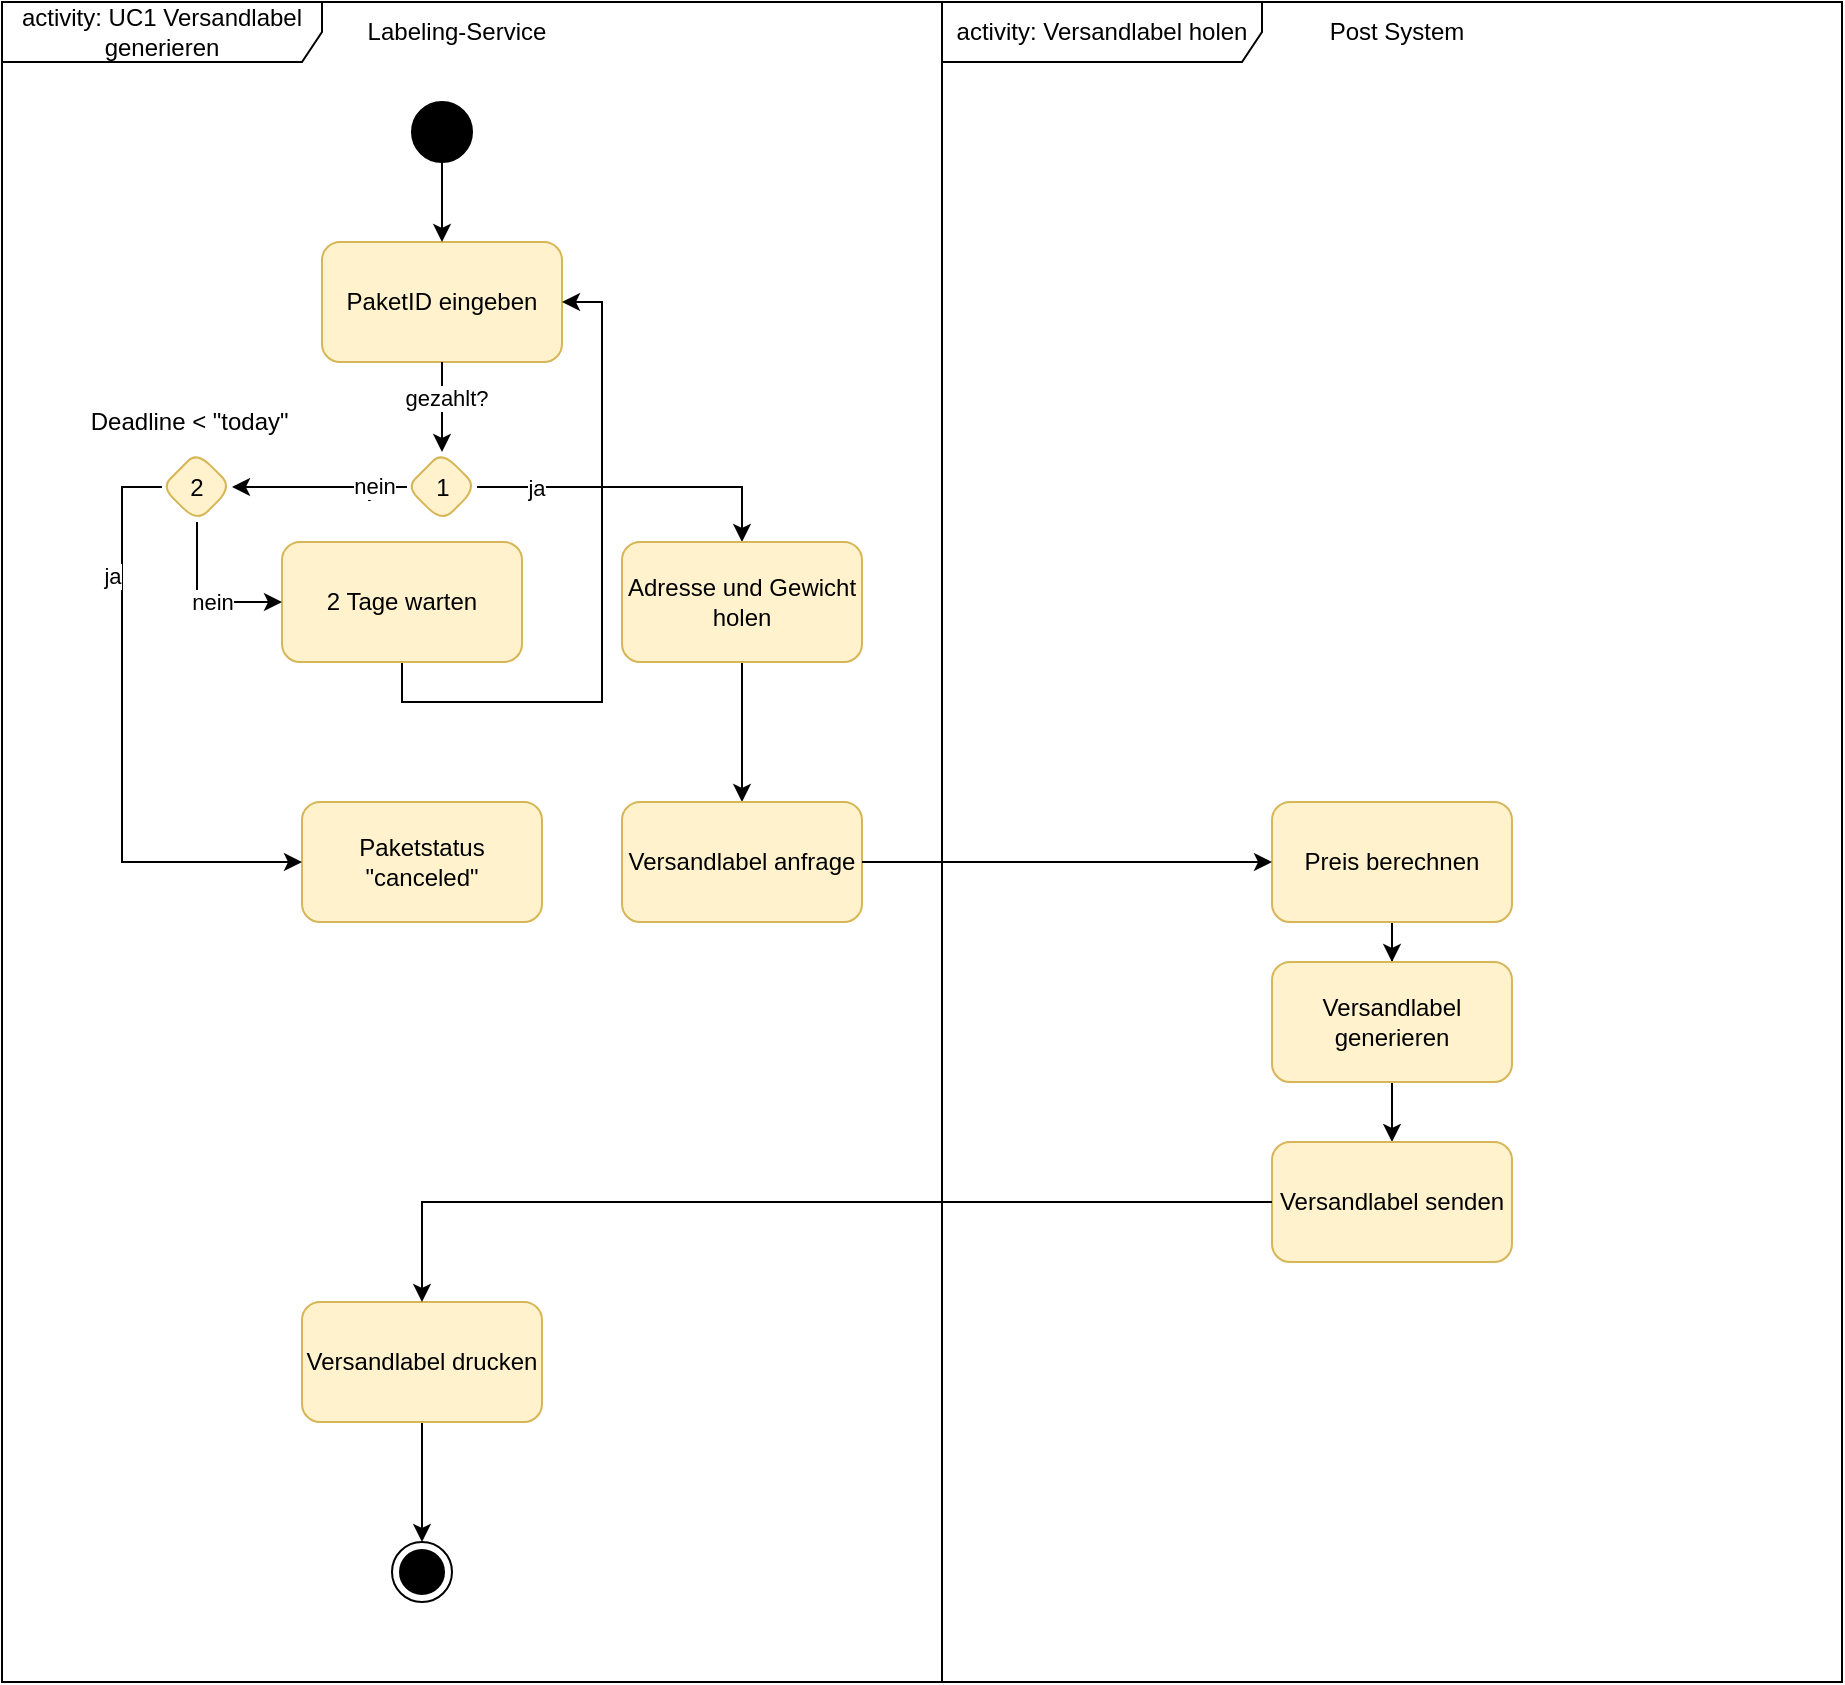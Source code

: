 <mxfile version="22.1.11" type="github">
  <diagram name="Seite-1" id="18Wy0e9a14y2iKfFiZvs">
    <mxGraphModel dx="1518" dy="681" grid="1" gridSize="10" guides="1" tooltips="1" connect="1" arrows="1" fold="1" page="1" pageScale="1" pageWidth="827" pageHeight="1169" math="0" shadow="0">
      <root>
        <mxCell id="0" />
        <mxCell id="1" parent="0" />
        <mxCell id="7-9NOZU4NKzgfEW0f55U-1" value="activity: UC1 Versandlabel generieren" style="shape=umlFrame;whiteSpace=wrap;html=1;pointerEvents=0;recursiveResize=0;container=1;collapsible=0;width=160;" parent="1" vertex="1">
          <mxGeometry x="90" y="50" width="470" height="840" as="geometry" />
        </mxCell>
        <mxCell id="7-9NOZU4NKzgfEW0f55U-20" value="" style="edgeStyle=orthogonalEdgeStyle;rounded=0;orthogonalLoop=1;jettySize=auto;html=1;entryX=0.5;entryY=0;entryDx=0;entryDy=0;" parent="7-9NOZU4NKzgfEW0f55U-1" source="7-9NOZU4NKzgfEW0f55U-2" target="7-9NOZU4NKzgfEW0f55U-8" edge="1">
          <mxGeometry relative="1" as="geometry">
            <mxPoint x="300" y="315" as="targetPoint" />
          </mxGeometry>
        </mxCell>
        <mxCell id="AlCIt3RjvGgdDV8iWQWg-56" value="ja" style="edgeLabel;html=1;align=center;verticalAlign=middle;resizable=0;points=[];" vertex="1" connectable="0" parent="7-9NOZU4NKzgfEW0f55U-20">
          <mxGeometry x="-0.635" relative="1" as="geometry">
            <mxPoint as="offset" />
          </mxGeometry>
        </mxCell>
        <mxCell id="8ZjAo5hcSu2O5ueR2Of1-4" value="PaketID eingeben" style="rounded=1;whiteSpace=wrap;html=1;fillColor=#fff2cc;strokeColor=#d6b656;" parent="7-9NOZU4NKzgfEW0f55U-1" vertex="1">
          <mxGeometry x="160" y="120" width="120" height="60" as="geometry" />
        </mxCell>
        <mxCell id="7-9NOZU4NKzgfEW0f55U-12" value="Deadline &amp;lt; &quot;today&quot;&amp;nbsp;" style="text;html=1;align=center;verticalAlign=middle;resizable=0;points=[];autosize=1;strokeColor=none;fillColor=none;" parent="7-9NOZU4NKzgfEW0f55U-1" vertex="1">
          <mxGeometry x="30" y="195" width="130" height="30" as="geometry" />
        </mxCell>
        <mxCell id="8ZjAo5hcSu2O5ueR2Of1-1" value="" style="ellipse;whiteSpace=wrap;html=1;fillColor=strokeColor;" parent="7-9NOZU4NKzgfEW0f55U-1" vertex="1">
          <mxGeometry x="205" y="50" width="30" height="30" as="geometry" />
        </mxCell>
        <mxCell id="8ZjAo5hcSu2O5ueR2Of1-5" value="" style="edgeStyle=orthogonalEdgeStyle;rounded=0;orthogonalLoop=1;jettySize=auto;html=1;" parent="7-9NOZU4NKzgfEW0f55U-1" source="8ZjAo5hcSu2O5ueR2Of1-1" target="8ZjAo5hcSu2O5ueR2Of1-4" edge="1">
          <mxGeometry relative="1" as="geometry" />
        </mxCell>
        <mxCell id="8ZjAo5hcSu2O5ueR2Of1-19" value="a" style="ellipse;html=1;shape=endState;fillColor=strokeColor;" parent="7-9NOZU4NKzgfEW0f55U-1" vertex="1">
          <mxGeometry x="195" y="770" width="30" height="30" as="geometry" />
        </mxCell>
        <mxCell id="7-9NOZU4NKzgfEW0f55U-22" value="Paketstatus &quot;canceled&quot;" style="whiteSpace=wrap;html=1;fillColor=#fff2cc;strokeColor=#d6b656;rounded=1;" parent="7-9NOZU4NKzgfEW0f55U-1" vertex="1">
          <mxGeometry x="150" y="400" width="120" height="60" as="geometry" />
        </mxCell>
        <mxCell id="AlCIt3RjvGgdDV8iWQWg-78" style="edgeStyle=orthogonalEdgeStyle;rounded=0;orthogonalLoop=1;jettySize=auto;html=1;exitX=0.5;exitY=1;exitDx=0;exitDy=0;entryX=1;entryY=0.5;entryDx=0;entryDy=0;" edge="1" parent="7-9NOZU4NKzgfEW0f55U-1" source="7-9NOZU4NKzgfEW0f55U-26" target="8ZjAo5hcSu2O5ueR2Of1-4">
          <mxGeometry relative="1" as="geometry">
            <mxPoint x="200" y="370" as="targetPoint" />
          </mxGeometry>
        </mxCell>
        <mxCell id="7-9NOZU4NKzgfEW0f55U-26" value="2 Tage warten" style="whiteSpace=wrap;html=1;fillColor=#fff2cc;strokeColor=#d6b656;rounded=1;" parent="7-9NOZU4NKzgfEW0f55U-1" vertex="1">
          <mxGeometry x="140" y="270" width="120" height="60" as="geometry" />
        </mxCell>
        <mxCell id="AlCIt3RjvGgdDV8iWQWg-74" value="" style="edgeStyle=orthogonalEdgeStyle;rounded=0;orthogonalLoop=1;jettySize=auto;html=1;exitX=0.5;exitY=1;exitDx=0;exitDy=0;entryX=0;entryY=0.5;entryDx=0;entryDy=0;" edge="1" parent="7-9NOZU4NKzgfEW0f55U-1" source="7-9NOZU4NKzgfEW0f55U-28" target="7-9NOZU4NKzgfEW0f55U-26">
          <mxGeometry relative="1" as="geometry">
            <Array as="points">
              <mxPoint x="98" y="300" />
            </Array>
          </mxGeometry>
        </mxCell>
        <mxCell id="AlCIt3RjvGgdDV8iWQWg-75" value="nein" style="edgeLabel;html=1;align=center;verticalAlign=middle;resizable=0;points=[];" vertex="1" connectable="0" parent="AlCIt3RjvGgdDV8iWQWg-74">
          <mxGeometry x="0.15" relative="1" as="geometry">
            <mxPoint as="offset" />
          </mxGeometry>
        </mxCell>
        <mxCell id="AlCIt3RjvGgdDV8iWQWg-80" style="edgeStyle=orthogonalEdgeStyle;rounded=0;orthogonalLoop=1;jettySize=auto;html=1;exitX=0;exitY=0.5;exitDx=0;exitDy=0;entryX=0;entryY=0.5;entryDx=0;entryDy=0;" edge="1" parent="7-9NOZU4NKzgfEW0f55U-1" source="7-9NOZU4NKzgfEW0f55U-28" target="7-9NOZU4NKzgfEW0f55U-22">
          <mxGeometry relative="1" as="geometry" />
        </mxCell>
        <mxCell id="AlCIt3RjvGgdDV8iWQWg-81" value="ja" style="edgeLabel;html=1;align=center;verticalAlign=middle;resizable=0;points=[];" vertex="1" connectable="0" parent="AlCIt3RjvGgdDV8iWQWg-80">
          <mxGeometry x="-0.569" y="-5" relative="1" as="geometry">
            <mxPoint as="offset" />
          </mxGeometry>
        </mxCell>
        <mxCell id="7-9NOZU4NKzgfEW0f55U-28" value="2" style="rhombus;whiteSpace=wrap;html=1;fillColor=#fff2cc;strokeColor=#d6b656;rounded=1;" parent="7-9NOZU4NKzgfEW0f55U-1" vertex="1">
          <mxGeometry x="80" y="225" width="35" height="35" as="geometry" />
        </mxCell>
        <mxCell id="AlCIt3RjvGgdDV8iWQWg-1" value="Labeling-Service" style="text;html=1;strokeColor=none;fillColor=none;align=center;verticalAlign=middle;whiteSpace=wrap;rounded=0;" vertex="1" parent="7-9NOZU4NKzgfEW0f55U-1">
          <mxGeometry x="165" width="125" height="30" as="geometry" />
        </mxCell>
        <mxCell id="AlCIt3RjvGgdDV8iWQWg-65" style="edgeStyle=orthogonalEdgeStyle;rounded=0;orthogonalLoop=1;jettySize=auto;html=1;exitX=0.5;exitY=1;exitDx=0;exitDy=0;entryX=0.5;entryY=0;entryDx=0;entryDy=0;" edge="1" parent="7-9NOZU4NKzgfEW0f55U-1" source="7-9NOZU4NKzgfEW0f55U-8" target="AlCIt3RjvGgdDV8iWQWg-62">
          <mxGeometry relative="1" as="geometry" />
        </mxCell>
        <mxCell id="7-9NOZU4NKzgfEW0f55U-8" value="Adresse und Gewicht holen" style="whiteSpace=wrap;html=1;fillColor=#fff2cc;strokeColor=#d6b656;rounded=1;" parent="7-9NOZU4NKzgfEW0f55U-1" vertex="1">
          <mxGeometry x="310" y="270" width="120" height="60" as="geometry" />
        </mxCell>
        <mxCell id="AlCIt3RjvGgdDV8iWQWg-53" value="" style="edgeStyle=orthogonalEdgeStyle;rounded=0;orthogonalLoop=1;jettySize=auto;html=1;" edge="1" parent="7-9NOZU4NKzgfEW0f55U-1" source="8ZjAo5hcSu2O5ueR2Of1-4" target="7-9NOZU4NKzgfEW0f55U-2">
          <mxGeometry relative="1" as="geometry">
            <mxPoint x="330" y="230" as="sourcePoint" />
            <mxPoint x="330" y="348" as="targetPoint" />
          </mxGeometry>
        </mxCell>
        <mxCell id="AlCIt3RjvGgdDV8iWQWg-60" value="gezahlt?" style="edgeLabel;html=1;align=center;verticalAlign=middle;resizable=0;points=[];" vertex="1" connectable="0" parent="AlCIt3RjvGgdDV8iWQWg-53">
          <mxGeometry x="-0.191" y="2" relative="1" as="geometry">
            <mxPoint as="offset" />
          </mxGeometry>
        </mxCell>
        <mxCell id="7-9NOZU4NKzgfEW0f55U-2" value="1" style="rhombus;whiteSpace=wrap;html=1;fillColor=#fff2cc;strokeColor=#d6b656;rounded=1;" parent="7-9NOZU4NKzgfEW0f55U-1" vertex="1">
          <mxGeometry x="202.5" y="225" width="35" height="35" as="geometry" />
        </mxCell>
        <mxCell id="AlCIt3RjvGgdDV8iWQWg-57" value="" style="edgeStyle=orthogonalEdgeStyle;rounded=0;orthogonalLoop=1;jettySize=auto;html=1;entryX=1;entryY=0.5;entryDx=0;entryDy=0;exitX=0;exitY=0.5;exitDx=0;exitDy=0;" edge="1" parent="7-9NOZU4NKzgfEW0f55U-1" source="7-9NOZU4NKzgfEW0f55U-2" target="7-9NOZU4NKzgfEW0f55U-28">
          <mxGeometry relative="1" as="geometry">
            <mxPoint x="350" y="270" as="targetPoint" />
            <mxPoint x="248" y="253" as="sourcePoint" />
          </mxGeometry>
        </mxCell>
        <mxCell id="AlCIt3RjvGgdDV8iWQWg-58" value="ja" style="edgeLabel;html=1;align=center;verticalAlign=middle;resizable=0;points=[];" vertex="1" connectable="0" parent="AlCIt3RjvGgdDV8iWQWg-57">
          <mxGeometry x="-0.635" relative="1" as="geometry">
            <mxPoint as="offset" />
          </mxGeometry>
        </mxCell>
        <mxCell id="AlCIt3RjvGgdDV8iWQWg-61" value="nein" style="edgeLabel;html=1;align=center;verticalAlign=middle;resizable=0;points=[];" vertex="1" connectable="0" parent="AlCIt3RjvGgdDV8iWQWg-57">
          <mxGeometry x="-0.614" y="-1" relative="1" as="geometry">
            <mxPoint as="offset" />
          </mxGeometry>
        </mxCell>
        <mxCell id="AlCIt3RjvGgdDV8iWQWg-59" style="edgeStyle=orthogonalEdgeStyle;rounded=0;orthogonalLoop=1;jettySize=auto;html=1;exitX=0.5;exitY=1;exitDx=0;exitDy=0;" edge="1" parent="7-9NOZU4NKzgfEW0f55U-1">
          <mxGeometry relative="1" as="geometry">
            <mxPoint x="190" y="210" as="sourcePoint" />
            <mxPoint x="190" y="210" as="targetPoint" />
          </mxGeometry>
        </mxCell>
        <mxCell id="AlCIt3RjvGgdDV8iWQWg-62" value="Versandlabel anfrage" style="whiteSpace=wrap;html=1;fillColor=#fff2cc;strokeColor=#d6b656;rounded=1;" vertex="1" parent="7-9NOZU4NKzgfEW0f55U-1">
          <mxGeometry x="310" y="400" width="120" height="60" as="geometry" />
        </mxCell>
        <mxCell id="AlCIt3RjvGgdDV8iWQWg-73" value="" style="edgeStyle=orthogonalEdgeStyle;rounded=0;orthogonalLoop=1;jettySize=auto;html=1;" edge="1" parent="7-9NOZU4NKzgfEW0f55U-1" source="AlCIt3RjvGgdDV8iWQWg-71" target="8ZjAo5hcSu2O5ueR2Of1-19">
          <mxGeometry relative="1" as="geometry" />
        </mxCell>
        <mxCell id="AlCIt3RjvGgdDV8iWQWg-71" value="Versandlabel drucken" style="whiteSpace=wrap;html=1;fillColor=#fff2cc;strokeColor=#d6b656;rounded=1;" vertex="1" parent="7-9NOZU4NKzgfEW0f55U-1">
          <mxGeometry x="150" y="650" width="120" height="60" as="geometry" />
        </mxCell>
        <mxCell id="AlCIt3RjvGgdDV8iWQWg-2" value="activity: Versandlabel holen" style="shape=umlFrame;whiteSpace=wrap;html=1;pointerEvents=0;recursiveResize=0;container=1;collapsible=0;width=160;" vertex="1" parent="1">
          <mxGeometry x="560" y="50" width="450" height="840" as="geometry" />
        </mxCell>
        <mxCell id="AlCIt3RjvGgdDV8iWQWg-31" value="Post System" style="text;html=1;strokeColor=none;fillColor=none;align=center;verticalAlign=middle;whiteSpace=wrap;rounded=0;" vertex="1" parent="AlCIt3RjvGgdDV8iWQWg-2">
          <mxGeometry x="165" width="125" height="30" as="geometry" />
        </mxCell>
        <mxCell id="AlCIt3RjvGgdDV8iWQWg-68" value="" style="edgeStyle=orthogonalEdgeStyle;rounded=0;orthogonalLoop=1;jettySize=auto;html=1;" edge="1" parent="AlCIt3RjvGgdDV8iWQWg-2" source="7-9NOZU4NKzgfEW0f55U-4" target="AlCIt3RjvGgdDV8iWQWg-67">
          <mxGeometry relative="1" as="geometry" />
        </mxCell>
        <mxCell id="7-9NOZU4NKzgfEW0f55U-4" value="Preis berechnen" style="whiteSpace=wrap;html=1;fillColor=#fff2cc;strokeColor=#d6b656;rounded=1;" parent="AlCIt3RjvGgdDV8iWQWg-2" vertex="1">
          <mxGeometry x="165" y="400" width="120" height="60" as="geometry" />
        </mxCell>
        <mxCell id="AlCIt3RjvGgdDV8iWQWg-70" value="" style="edgeStyle=orthogonalEdgeStyle;rounded=0;orthogonalLoop=1;jettySize=auto;html=1;" edge="1" parent="AlCIt3RjvGgdDV8iWQWg-2" source="AlCIt3RjvGgdDV8iWQWg-67" target="AlCIt3RjvGgdDV8iWQWg-69">
          <mxGeometry relative="1" as="geometry" />
        </mxCell>
        <mxCell id="AlCIt3RjvGgdDV8iWQWg-67" value="Versandlabel generieren" style="whiteSpace=wrap;html=1;fillColor=#fff2cc;strokeColor=#d6b656;rounded=1;" vertex="1" parent="AlCIt3RjvGgdDV8iWQWg-2">
          <mxGeometry x="165" y="480" width="120" height="60" as="geometry" />
        </mxCell>
        <mxCell id="AlCIt3RjvGgdDV8iWQWg-69" value="Versandlabel senden" style="whiteSpace=wrap;html=1;fillColor=#fff2cc;strokeColor=#d6b656;rounded=1;" vertex="1" parent="AlCIt3RjvGgdDV8iWQWg-2">
          <mxGeometry x="165" y="570" width="120" height="60" as="geometry" />
        </mxCell>
        <mxCell id="AlCIt3RjvGgdDV8iWQWg-66" style="edgeStyle=orthogonalEdgeStyle;rounded=0;orthogonalLoop=1;jettySize=auto;html=1;exitX=1;exitY=0.5;exitDx=0;exitDy=0;entryX=0;entryY=0.5;entryDx=0;entryDy=0;" edge="1" parent="1" source="AlCIt3RjvGgdDV8iWQWg-62" target="7-9NOZU4NKzgfEW0f55U-4">
          <mxGeometry relative="1" as="geometry" />
        </mxCell>
        <mxCell id="AlCIt3RjvGgdDV8iWQWg-72" value="" style="edgeStyle=orthogonalEdgeStyle;rounded=0;orthogonalLoop=1;jettySize=auto;html=1;" edge="1" parent="1" source="AlCIt3RjvGgdDV8iWQWg-69" target="AlCIt3RjvGgdDV8iWQWg-71">
          <mxGeometry relative="1" as="geometry" />
        </mxCell>
      </root>
    </mxGraphModel>
  </diagram>
</mxfile>
